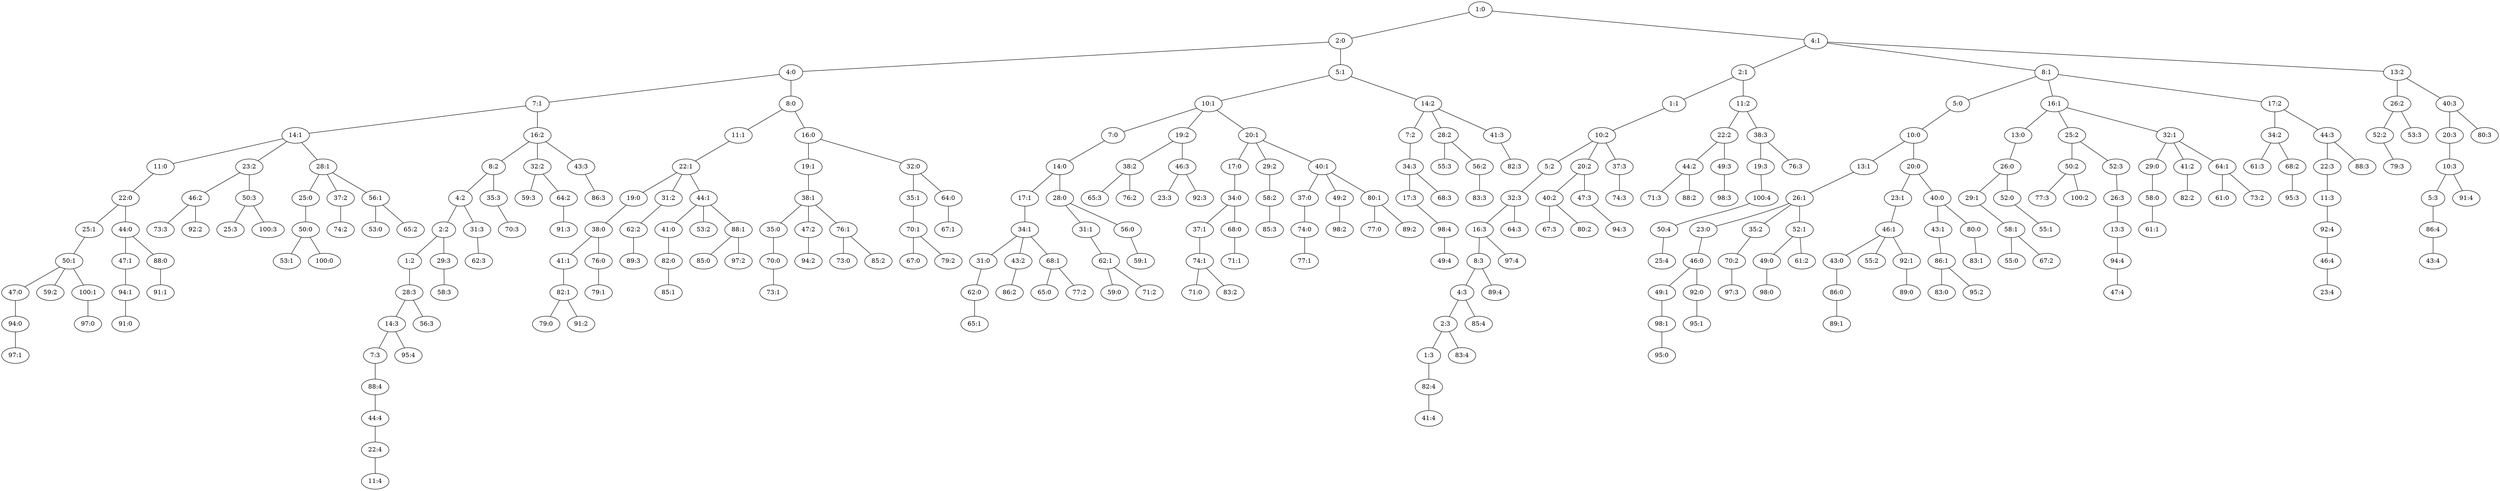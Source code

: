 // this graph is incomplete - plain breadth first search doesn't explore all connections
graph g {"1:0" -- "2:0"; "2:0" -- "4:0"; "1:0" -- "4:1"; "4:1" -- "2:1"; "2:1" -- "1:1"; "2:0" -- "5:1"; "4:0" -- "7:1"; "4:0" -- "8:0"; "4:1" -- "8:1"; "8:1" -- "5:0"; "5:0" -- "10:0"; "5:1" -- "10:1"; "10:1" -- "7:0"; "1:1" -- "10:2"; "10:2" -- "5:2"; "8:0" -- "11:1"; "2:1" -- "11:2"; "10:0" -- "13:1"; "4:1" -- "13:2"; "7:0" -- "14:0"; "7:1" -- "14:1"; "14:1" -- "11:0"; "5:1" -- "14:2"; "14:2" -- "7:2"; "8:0" -- "16:0"; "8:1" -- "16:1"; "16:1" -- "13:0"; "7:1" -- "16:2"; "16:2" -- "8:2"; "8:2" -- "4:2"; "4:2" -- "2:2"; "2:2" -- "1:2"; "14:0" -- "17:1"; "8:1" -- "17:2"; "16:0" -- "19:1"; "10:1" -- "19:2"; "10:0" -- "20:0"; "10:1" -- "20:1"; "20:1" -- "17:0"; "10:2" -- "20:2"; "11:0" -- "22:0"; "11:1" -- "22:1"; "22:1" -- "19:0"; "11:2" -- "22:2"; "20:0" -- "23:1"; "14:1" -- "23:2"; "22:0" -- "25:1"; "16:1" -- "25:2"; "13:0" -- "26:0"; "13:1" -- "26:1"; "26:1" -- "23:0"; "13:2" -- "26:2"; "14:0" -- "28:0"; "14:1" -- "28:1"; "28:1" -- "25:0"; "14:2" -- "28:2"; "1:2" -- "28:3"; "28:3" -- "14:3"; "14:3" -- "7:3"; "26:0" -- "29:1"; "20:1" -- "29:2"; "2:2" -- "29:3"; "28:0" -- "31:1"; "22:1" -- "31:2"; "4:2" -- "31:3"; "16:0" -- "32:0"; "16:1" -- "32:1"; "32:1" -- "29:0"; "16:2" -- "32:2"; "5:2" -- "32:3"; "32:3" -- "16:3"; "16:3" -- "8:3"; "8:3" -- "4:3"; "4:3" -- "2:3"; "2:3" -- "1:3"; "17:0" -- "34:0"; "17:1" -- "34:1"; "34:1" -- "31:0"; "17:2" -- "34:2"; "7:2" -- "34:3"; "34:3" -- "17:3"; "32:0" -- "35:1"; "26:1" -- "35:2"; "8:2" -- "35:3"; "34:0" -- "37:1"; "28:1" -- "37:2"; "10:2" -- "37:3"; "19:0" -- "38:0"; "19:1" -- "38:1"; "38:1" -- "35:0"; "19:2" -- "38:2"; "11:2" -- "38:3"; "38:3" -- "19:3"; "20:0" -- "40:0"; "20:1" -- "40:1"; "40:1" -- "37:0"; "20:2" -- "40:2"; "13:2" -- "40:3"; "40:3" -- "20:3"; "20:3" -- "10:3"; "10:3" -- "5:3"; "38:0" -- "41:1"; "32:1" -- "41:2"; "14:2" -- "41:3"; "40:0" -- "43:1"; "34:1" -- "43:2"; "16:2" -- "43:3"; "22:0" -- "44:0"; "22:1" -- "44:1"; "44:1" -- "41:0"; "22:2" -- "44:2"; "17:2" -- "44:3"; "44:3" -- "22:3"; "22:3" -- "11:3"; "23:0" -- "46:0"; "23:1" -- "46:1"; "46:1" -- "43:0"; "23:2" -- "46:2"; "19:2" -- "46:3"; "46:3" -- "23:3"; "44:0" -- "47:1"; "38:1" -- "47:2"; "20:2" -- "47:3"; "46:0" -- "49:1"; "40:1" -- "49:2"; "22:2" -- "49:3"; "25:0" -- "50:0"; "25:1" -- "50:1"; "50:1" -- "47:0"; "25:2" -- "50:2"; "23:2" -- "50:3"; "50:3" -- "25:3"; "26:0" -- "52:0"; "26:1" -- "52:1"; "52:1" -- "49:0"; "26:2" -- "52:2"; "25:2" -- "52:3"; "52:3" -- "26:3"; "26:3" -- "13:3"; "50:0" -- "53:1"; "44:1" -- "53:2"; "26:2" -- "53:3"; "52:0" -- "55:1"; "46:1" -- "55:2"; "28:2" -- "55:3"; "28:0" -- "56:0"; "28:1" -- "56:1"; "56:1" -- "53:0"; "28:2" -- "56:2"; "28:3" -- "56:3"; "29:0" -- "58:0"; "29:1" -- "58:1"; "58:1" -- "55:0"; "29:2" -- "58:2"; "29:3" -- "58:3"; "56:0" -- "59:1"; "50:1" -- "59:2"; "32:2" -- "59:3"; "58:0" -- "61:1"; "52:1" -- "61:2"; "34:2" -- "61:3"; "31:0" -- "62:0"; "31:1" -- "62:1"; "62:1" -- "59:0"; "31:2" -- "62:2"; "31:3" -- "62:3"; "32:0" -- "64:0"; "32:1" -- "64:1"; "64:1" -- "61:0"; "32:2" -- "64:2"; "32:3" -- "64:3"; "62:0" -- "65:1"; "56:1" -- "65:2"; "38:2" -- "65:3"; "64:0" -- "67:1"; "58:1" -- "67:2"; "40:2" -- "67:3"; "34:0" -- "68:0"; "34:1" -- "68:1"; "68:1" -- "65:0"; "34:2" -- "68:2"; "34:3" -- "68:3"; "35:0" -- "70:0"; "35:1" -- "70:1"; "70:1" -- "67:0"; "35:2" -- "70:2"; "35:3" -- "70:3"; "68:0" -- "71:1"; "62:1" -- "71:2"; "44:2" -- "71:3"; "70:0" -- "73:1"; "64:1" -- "73:2"; "46:2" -- "73:3"; "37:0" -- "74:0"; "37:1" -- "74:1"; "74:1" -- "71:0"; "37:2" -- "74:2"; "37:3" -- "74:3"; "38:0" -- "76:0"; "38:1" -- "76:1"; "76:1" -- "73:0"; "38:2" -- "76:2"; "38:3" -- "76:3"; "74:0" -- "77:1"; "68:1" -- "77:2"; "50:2" -- "77:3"; "76:0" -- "79:1"; "70:1" -- "79:2"; "52:2" -- "79:3"; "40:0" -- "80:0"; "40:1" -- "80:1"; "80:1" -- "77:0"; "40:2" -- "80:2"; "40:3" -- "80:3"; "41:0" -- "82:0"; "41:1" -- "82:1"; "82:1" -- "79:0"; "41:2" -- "82:2"; "41:3" -- "82:3"; "1:3" -- "82:4"; "82:4" -- "41:4"; "80:0" -- "83:1"; "74:1" -- "83:2"; "56:2" -- "83:3"; "2:3" -- "83:4"; "82:0" -- "85:1"; "76:1" -- "85:2"; "58:2" -- "85:3"; "4:3" -- "85:4"; "43:0" -- "86:0"; "43:1" -- "86:1"; "86:1" -- "83:0"; "43:2" -- "86:2"; "43:3" -- "86:3"; "5:3" -- "86:4"; "86:4" -- "43:4"; "44:0" -- "88:0"; "44:1" -- "88:1"; "88:1" -- "85:0"; "44:2" -- "88:2"; "44:3" -- "88:3"; "7:3" -- "88:4"; "88:4" -- "44:4"; "44:4" -- "22:4"; "22:4" -- "11:4"; "86:0" -- "89:1"; "80:1" -- "89:2"; "62:2" -- "89:3"; "8:3" -- "89:4"; "88:0" -- "91:1"; "82:1" -- "91:2"; "64:2" -- "91:3"; "10:3" -- "91:4"; "46:0" -- "92:0"; "46:1" -- "92:1"; "92:1" -- "89:0"; "46:2" -- "92:2"; "46:3" -- "92:3"; "11:3" -- "92:4"; "92:4" -- "46:4"; "46:4" -- "23:4"; "47:0" -- "94:0"; "47:1" -- "94:1"; "94:1" -- "91:0"; "47:2" -- "94:2"; "47:3" -- "94:3"; "13:3" -- "94:4"; "94:4" -- "47:4"; "92:0" -- "95:1"; "86:1" -- "95:2"; "68:2" -- "95:3"; "14:3" -- "95:4"; "94:0" -- "97:1"; "88:1" -- "97:2"; "70:2" -- "97:3"; "16:3" -- "97:4"; "49:0" -- "98:0"; "49:1" -- "98:1"; "98:1" -- "95:0"; "49:2" -- "98:2"; "49:3" -- "98:3"; "17:3" -- "98:4"; "98:4" -- "49:4"; "50:0" -- "100:0"; "50:1" -- "100:1"; "100:1" -- "97:0"; "50:2" -- "100:2"; "50:3" -- "100:3"; "19:3" -- "100:4"; "100:4" -- "50:4"; "50:4" -- "25:4"; }
